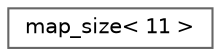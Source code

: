 digraph "类继承关系图"
{
 // LATEX_PDF_SIZE
  bgcolor="transparent";
  edge [fontname=Helvetica,fontsize=10,labelfontname=Helvetica,labelfontsize=10];
  node [fontname=Helvetica,fontsize=10,shape=box,height=0.2,width=0.4];
  rankdir="LR";
  Node0 [id="Node000000",label="map_size\< 11 \>",height=0.2,width=0.4,color="grey40", fillcolor="white", style="filled",URL="$structmap__size_3_0111_01_4.html",tooltip=" "];
}
